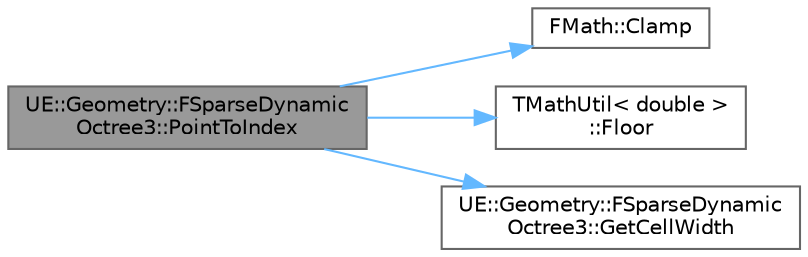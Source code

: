 digraph "UE::Geometry::FSparseDynamicOctree3::PointToIndex"
{
 // INTERACTIVE_SVG=YES
 // LATEX_PDF_SIZE
  bgcolor="transparent";
  edge [fontname=Helvetica,fontsize=10,labelfontname=Helvetica,labelfontsize=10];
  node [fontname=Helvetica,fontsize=10,shape=box,height=0.2,width=0.4];
  rankdir="LR";
  Node1 [id="Node000001",label="UE::Geometry::FSparseDynamic\lOctree3::PointToIndex",height=0.2,width=0.4,color="gray40", fillcolor="grey60", style="filled", fontcolor="black",tooltip=" "];
  Node1 -> Node2 [id="edge1_Node000001_Node000002",color="steelblue1",style="solid",tooltip=" "];
  Node2 [id="Node000002",label="FMath::Clamp",height=0.2,width=0.4,color="grey40", fillcolor="white", style="filled",URL="$dc/d20/structFMath.html#a7dbca5929b2ea7f13304eb4c927dab6c",tooltip="Clamps X to be between Min and Max, inclusive."];
  Node1 -> Node3 [id="edge2_Node000001_Node000003",color="steelblue1",style="solid",tooltip=" "];
  Node3 [id="Node000003",label="TMathUtil\< double \>\l::Floor",height=0.2,width=0.4,color="grey40", fillcolor="white", style="filled",URL="$df/d8b/classTMathUtil.html#a5eda2debf12bf9e8d84f708c87eba421",tooltip=" "];
  Node1 -> Node4 [id="edge3_Node000001_Node000004",color="steelblue1",style="solid",tooltip=" "];
  Node4 [id="Node000004",label="UE::Geometry::FSparseDynamic\lOctree3::GetCellWidth",height=0.2,width=0.4,color="grey40", fillcolor="white", style="filled",URL="$d8/d48/classUE_1_1Geometry_1_1FSparseDynamicOctree3.html#a739a68e8007c4551a8e19c3c247d5310",tooltip=" "];
}
